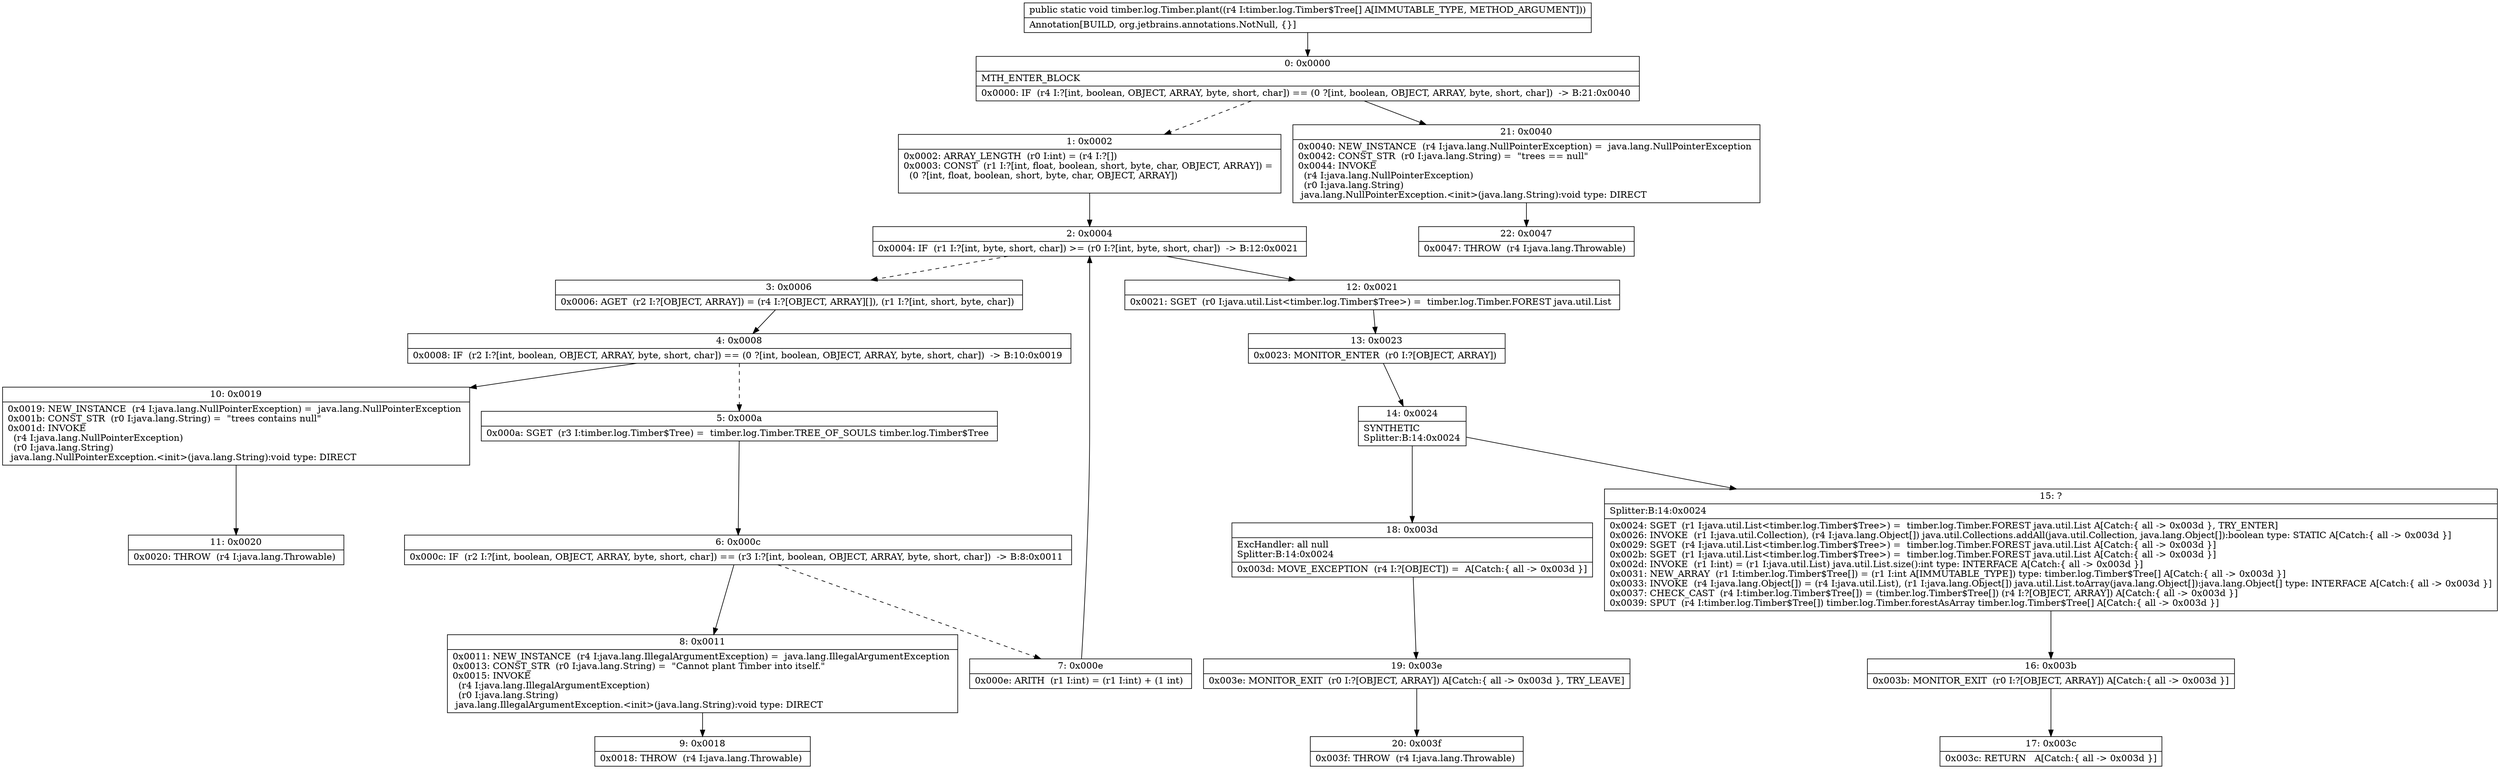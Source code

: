 digraph "CFG fortimber.log.Timber.plant([Ltimber\/log\/Timber$Tree;)V" {
Node_0 [shape=record,label="{0\:\ 0x0000|MTH_ENTER_BLOCK\l|0x0000: IF  (r4 I:?[int, boolean, OBJECT, ARRAY, byte, short, char]) == (0 ?[int, boolean, OBJECT, ARRAY, byte, short, char])  \-\> B:21:0x0040 \l}"];
Node_1 [shape=record,label="{1\:\ 0x0002|0x0002: ARRAY_LENGTH  (r0 I:int) = (r4 I:?[]) \l0x0003: CONST  (r1 I:?[int, float, boolean, short, byte, char, OBJECT, ARRAY]) = \l  (0 ?[int, float, boolean, short, byte, char, OBJECT, ARRAY])\l \l}"];
Node_2 [shape=record,label="{2\:\ 0x0004|0x0004: IF  (r1 I:?[int, byte, short, char]) \>= (r0 I:?[int, byte, short, char])  \-\> B:12:0x0021 \l}"];
Node_3 [shape=record,label="{3\:\ 0x0006|0x0006: AGET  (r2 I:?[OBJECT, ARRAY]) = (r4 I:?[OBJECT, ARRAY][]), (r1 I:?[int, short, byte, char]) \l}"];
Node_4 [shape=record,label="{4\:\ 0x0008|0x0008: IF  (r2 I:?[int, boolean, OBJECT, ARRAY, byte, short, char]) == (0 ?[int, boolean, OBJECT, ARRAY, byte, short, char])  \-\> B:10:0x0019 \l}"];
Node_5 [shape=record,label="{5\:\ 0x000a|0x000a: SGET  (r3 I:timber.log.Timber$Tree) =  timber.log.Timber.TREE_OF_SOULS timber.log.Timber$Tree \l}"];
Node_6 [shape=record,label="{6\:\ 0x000c|0x000c: IF  (r2 I:?[int, boolean, OBJECT, ARRAY, byte, short, char]) == (r3 I:?[int, boolean, OBJECT, ARRAY, byte, short, char])  \-\> B:8:0x0011 \l}"];
Node_7 [shape=record,label="{7\:\ 0x000e|0x000e: ARITH  (r1 I:int) = (r1 I:int) + (1 int) \l}"];
Node_8 [shape=record,label="{8\:\ 0x0011|0x0011: NEW_INSTANCE  (r4 I:java.lang.IllegalArgumentException) =  java.lang.IllegalArgumentException \l0x0013: CONST_STR  (r0 I:java.lang.String) =  \"Cannot plant Timber into itself.\" \l0x0015: INVOKE  \l  (r4 I:java.lang.IllegalArgumentException)\l  (r0 I:java.lang.String)\l java.lang.IllegalArgumentException.\<init\>(java.lang.String):void type: DIRECT \l}"];
Node_9 [shape=record,label="{9\:\ 0x0018|0x0018: THROW  (r4 I:java.lang.Throwable) \l}"];
Node_10 [shape=record,label="{10\:\ 0x0019|0x0019: NEW_INSTANCE  (r4 I:java.lang.NullPointerException) =  java.lang.NullPointerException \l0x001b: CONST_STR  (r0 I:java.lang.String) =  \"trees contains null\" \l0x001d: INVOKE  \l  (r4 I:java.lang.NullPointerException)\l  (r0 I:java.lang.String)\l java.lang.NullPointerException.\<init\>(java.lang.String):void type: DIRECT \l}"];
Node_11 [shape=record,label="{11\:\ 0x0020|0x0020: THROW  (r4 I:java.lang.Throwable) \l}"];
Node_12 [shape=record,label="{12\:\ 0x0021|0x0021: SGET  (r0 I:java.util.List\<timber.log.Timber$Tree\>) =  timber.log.Timber.FOREST java.util.List \l}"];
Node_13 [shape=record,label="{13\:\ 0x0023|0x0023: MONITOR_ENTER  (r0 I:?[OBJECT, ARRAY]) \l}"];
Node_14 [shape=record,label="{14\:\ 0x0024|SYNTHETIC\lSplitter:B:14:0x0024\l}"];
Node_15 [shape=record,label="{15\:\ ?|Splitter:B:14:0x0024\l|0x0024: SGET  (r1 I:java.util.List\<timber.log.Timber$Tree\>) =  timber.log.Timber.FOREST java.util.List A[Catch:\{ all \-\> 0x003d \}, TRY_ENTER]\l0x0026: INVOKE  (r1 I:java.util.Collection), (r4 I:java.lang.Object[]) java.util.Collections.addAll(java.util.Collection, java.lang.Object[]):boolean type: STATIC A[Catch:\{ all \-\> 0x003d \}]\l0x0029: SGET  (r4 I:java.util.List\<timber.log.Timber$Tree\>) =  timber.log.Timber.FOREST java.util.List A[Catch:\{ all \-\> 0x003d \}]\l0x002b: SGET  (r1 I:java.util.List\<timber.log.Timber$Tree\>) =  timber.log.Timber.FOREST java.util.List A[Catch:\{ all \-\> 0x003d \}]\l0x002d: INVOKE  (r1 I:int) = (r1 I:java.util.List) java.util.List.size():int type: INTERFACE A[Catch:\{ all \-\> 0x003d \}]\l0x0031: NEW_ARRAY  (r1 I:timber.log.Timber$Tree[]) = (r1 I:int A[IMMUTABLE_TYPE]) type: timber.log.Timber$Tree[] A[Catch:\{ all \-\> 0x003d \}]\l0x0033: INVOKE  (r4 I:java.lang.Object[]) = (r4 I:java.util.List), (r1 I:java.lang.Object[]) java.util.List.toArray(java.lang.Object[]):java.lang.Object[] type: INTERFACE A[Catch:\{ all \-\> 0x003d \}]\l0x0037: CHECK_CAST  (r4 I:timber.log.Timber$Tree[]) = (timber.log.Timber$Tree[]) (r4 I:?[OBJECT, ARRAY]) A[Catch:\{ all \-\> 0x003d \}]\l0x0039: SPUT  (r4 I:timber.log.Timber$Tree[]) timber.log.Timber.forestAsArray timber.log.Timber$Tree[] A[Catch:\{ all \-\> 0x003d \}]\l}"];
Node_16 [shape=record,label="{16\:\ 0x003b|0x003b: MONITOR_EXIT  (r0 I:?[OBJECT, ARRAY]) A[Catch:\{ all \-\> 0x003d \}]\l}"];
Node_17 [shape=record,label="{17\:\ 0x003c|0x003c: RETURN   A[Catch:\{ all \-\> 0x003d \}]\l}"];
Node_18 [shape=record,label="{18\:\ 0x003d|ExcHandler: all null\lSplitter:B:14:0x0024\l|0x003d: MOVE_EXCEPTION  (r4 I:?[OBJECT]) =  A[Catch:\{ all \-\> 0x003d \}]\l}"];
Node_19 [shape=record,label="{19\:\ 0x003e|0x003e: MONITOR_EXIT  (r0 I:?[OBJECT, ARRAY]) A[Catch:\{ all \-\> 0x003d \}, TRY_LEAVE]\l}"];
Node_20 [shape=record,label="{20\:\ 0x003f|0x003f: THROW  (r4 I:java.lang.Throwable) \l}"];
Node_21 [shape=record,label="{21\:\ 0x0040|0x0040: NEW_INSTANCE  (r4 I:java.lang.NullPointerException) =  java.lang.NullPointerException \l0x0042: CONST_STR  (r0 I:java.lang.String) =  \"trees == null\" \l0x0044: INVOKE  \l  (r4 I:java.lang.NullPointerException)\l  (r0 I:java.lang.String)\l java.lang.NullPointerException.\<init\>(java.lang.String):void type: DIRECT \l}"];
Node_22 [shape=record,label="{22\:\ 0x0047|0x0047: THROW  (r4 I:java.lang.Throwable) \l}"];
MethodNode[shape=record,label="{public static void timber.log.Timber.plant((r4 I:timber.log.Timber$Tree[] A[IMMUTABLE_TYPE, METHOD_ARGUMENT]))  | Annotation[BUILD, org.jetbrains.annotations.NotNull, \{\}]\l}"];
MethodNode -> Node_0;
Node_0 -> Node_1[style=dashed];
Node_0 -> Node_21;
Node_1 -> Node_2;
Node_2 -> Node_3[style=dashed];
Node_2 -> Node_12;
Node_3 -> Node_4;
Node_4 -> Node_5[style=dashed];
Node_4 -> Node_10;
Node_5 -> Node_6;
Node_6 -> Node_7[style=dashed];
Node_6 -> Node_8;
Node_7 -> Node_2;
Node_8 -> Node_9;
Node_10 -> Node_11;
Node_12 -> Node_13;
Node_13 -> Node_14;
Node_14 -> Node_15;
Node_14 -> Node_18;
Node_15 -> Node_16;
Node_16 -> Node_17;
Node_18 -> Node_19;
Node_19 -> Node_20;
Node_21 -> Node_22;
}

